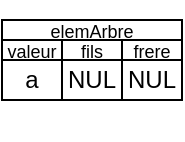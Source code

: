 <mxfile version="13.1.3" type="device" pages="2"><diagram id="HeRmqzddbos5Yui73Diu" name="Exemple elemArbre"><mxGraphModel dx="313" dy="287" grid="1" gridSize="10" guides="1" tooltips="1" connect="1" arrows="1" fold="1" page="1" pageScale="1" pageWidth="827" pageHeight="1169" math="0" shadow="0"><root><mxCell id="mjXLvaRcr-I3eXV1qhLe-0"/><mxCell id="mjXLvaRcr-I3eXV1qhLe-1" parent="mjXLvaRcr-I3eXV1qhLe-0"/><mxCell id="mjXLvaRcr-I3eXV1qhLe-16" value="" style="group" parent="mjXLvaRcr-I3eXV1qhLe-1" vertex="1" connectable="0"><mxGeometry x="240" y="160" width="90" height="70" as="geometry"/></mxCell><mxCell id="mjXLvaRcr-I3eXV1qhLe-2" value="&lt;font style=&quot;font-size: 9px&quot;&gt;elemArbre&lt;/font&gt;" style="rounded=0;whiteSpace=wrap;html=1;" parent="mjXLvaRcr-I3eXV1qhLe-16" vertex="1"><mxGeometry y="10" width="90" height="10" as="geometry"/></mxCell><mxCell id="mjXLvaRcr-I3eXV1qhLe-12" value="" style="group" parent="mjXLvaRcr-I3eXV1qhLe-16" vertex="1" connectable="0"><mxGeometry y="30" width="90" height="20" as="geometry"/></mxCell><mxCell id="mjXLvaRcr-I3eXV1qhLe-13" value="a" style="rounded=0;whiteSpace=wrap;html=1;" parent="mjXLvaRcr-I3eXV1qhLe-12" vertex="1"><mxGeometry width="30" height="20" as="geometry"/></mxCell><mxCell id="mjXLvaRcr-I3eXV1qhLe-14" value="NUL" style="rounded=0;whiteSpace=wrap;html=1;" parent="mjXLvaRcr-I3eXV1qhLe-12" vertex="1"><mxGeometry x="30" width="30" height="20" as="geometry"/></mxCell><mxCell id="mjXLvaRcr-I3eXV1qhLe-15" value="NUL" style="rounded=0;whiteSpace=wrap;html=1;" parent="mjXLvaRcr-I3eXV1qhLe-12" vertex="1"><mxGeometry x="60" width="30" height="20" as="geometry"/></mxCell><mxCell id="mjXLvaRcr-I3eXV1qhLe-3" value="&lt;font style=&quot;font-size: 9px&quot;&gt;valeur&lt;/font&gt;" style="rounded=0;whiteSpace=wrap;html=1;" parent="mjXLvaRcr-I3eXV1qhLe-16" vertex="1"><mxGeometry y="20" width="30" height="10" as="geometry"/></mxCell><mxCell id="mjXLvaRcr-I3eXV1qhLe-5" value="&lt;font style=&quot;font-size: 9px&quot;&gt;fils&lt;/font&gt;" style="rounded=0;whiteSpace=wrap;html=1;" parent="mjXLvaRcr-I3eXV1qhLe-16" vertex="1"><mxGeometry x="30" y="20" width="30" height="10" as="geometry"/></mxCell><mxCell id="CZzN-adtH1qYed_I6lQZ-7" value="&lt;font style=&quot;font-size: 9px&quot;&gt;frere&lt;/font&gt;" style="rounded=0;whiteSpace=wrap;html=1;" parent="mjXLvaRcr-I3eXV1qhLe-16" vertex="1"><mxGeometry x="60" y="20" width="30" height="10" as="geometry"/></mxCell></root></mxGraphModel></diagram><diagram id="lA_XQIXel-3cfIVZy8sZ" name="Page-1"><mxGraphModel dx="828" dy="626" grid="1" gridSize="10" guides="1" tooltips="1" connect="1" arrows="1" fold="1" page="1" pageScale="1" pageWidth="827" pageHeight="1169" math="0" shadow="0"><root><mxCell id="0"/><mxCell id="1" parent="0"/><mxCell id="8L7rijrooGQvHaGLVjvK-7" value="" style="group" vertex="1" connectable="0" parent="1"><mxGeometry x="160" y="80" width="90" height="30" as="geometry"/></mxCell><mxCell id="8L7rijrooGQvHaGLVjvK-4" value="a" style="rounded=0;whiteSpace=wrap;html=1;" vertex="1" parent="8L7rijrooGQvHaGLVjvK-7"><mxGeometry width="30" height="30" as="geometry"/></mxCell><mxCell id="8L7rijrooGQvHaGLVjvK-5" value="" style="rounded=0;whiteSpace=wrap;html=1;" vertex="1" parent="8L7rijrooGQvHaGLVjvK-7"><mxGeometry x="30" width="30" height="30" as="geometry"/></mxCell><mxCell id="8L7rijrooGQvHaGLVjvK-6" value="" style="rounded=0;whiteSpace=wrap;html=1;" vertex="1" parent="8L7rijrooGQvHaGLVjvK-7"><mxGeometry x="60" width="30" height="30" as="geometry"/></mxCell><mxCell id="8L7rijrooGQvHaGLVjvK-9" value="" style="group" vertex="1" connectable="0" parent="1"><mxGeometry x="155" y="130" width="100" height="30" as="geometry"/></mxCell><mxCell id="8L7rijrooGQvHaGLVjvK-10" value="b" style="rounded=0;whiteSpace=wrap;html=1;" vertex="1" parent="8L7rijrooGQvHaGLVjvK-9"><mxGeometry width="33.333" height="30" as="geometry"/></mxCell><mxCell id="8L7rijrooGQvHaGLVjvK-11" value="" style="rounded=0;whiteSpace=wrap;html=1;" vertex="1" parent="8L7rijrooGQvHaGLVjvK-9"><mxGeometry x="33.333" width="33.333" height="30" as="geometry"/></mxCell><mxCell id="8L7rijrooGQvHaGLVjvK-12" value="" style="rounded=0;whiteSpace=wrap;html=1;" vertex="1" parent="8L7rijrooGQvHaGLVjvK-9"><mxGeometry x="66.667" width="33.333" height="30" as="geometry"/></mxCell><mxCell id="8L7rijrooGQvHaGLVjvK-13" value="" style="group" vertex="1" connectable="0" parent="1"><mxGeometry x="155" y="180" width="100" height="30" as="geometry"/></mxCell><mxCell id="8L7rijrooGQvHaGLVjvK-14" value="c" style="rounded=0;whiteSpace=wrap;html=1;" vertex="1" parent="8L7rijrooGQvHaGLVjvK-13"><mxGeometry width="33.333" height="30" as="geometry"/></mxCell><mxCell id="8L7rijrooGQvHaGLVjvK-15" value="" style="rounded=0;whiteSpace=wrap;html=1;" vertex="1" parent="8L7rijrooGQvHaGLVjvK-13"><mxGeometry x="33.333" width="33.333" height="30" as="geometry"/></mxCell><mxCell id="8L7rijrooGQvHaGLVjvK-16" value="" style="rounded=0;whiteSpace=wrap;html=1;" vertex="1" parent="8L7rijrooGQvHaGLVjvK-13"><mxGeometry x="66.667" width="33.333" height="30" as="geometry"/></mxCell><mxCell id="8L7rijrooGQvHaGLVjvK-17" value="" style="group" vertex="1" connectable="0" parent="1"><mxGeometry x="520" y="80" width="100" height="30" as="geometry"/></mxCell><mxCell id="8L7rijrooGQvHaGLVjvK-18" value="h" style="rounded=0;whiteSpace=wrap;html=1;" vertex="1" parent="8L7rijrooGQvHaGLVjvK-17"><mxGeometry width="33.333" height="30" as="geometry"/></mxCell><mxCell id="8L7rijrooGQvHaGLVjvK-19" value="" style="rounded=0;whiteSpace=wrap;html=1;" vertex="1" parent="8L7rijrooGQvHaGLVjvK-17"><mxGeometry x="33.333" width="33.333" height="30" as="geometry"/></mxCell><mxCell id="8L7rijrooGQvHaGLVjvK-20" value="" style="rounded=0;whiteSpace=wrap;html=1;" vertex="1" parent="8L7rijrooGQvHaGLVjvK-17"><mxGeometry x="66.667" width="33.333" height="30" as="geometry"/></mxCell><mxCell id="8L7rijrooGQvHaGLVjvK-22" style="edgeStyle=orthogonalEdgeStyle;rounded=0;orthogonalLoop=1;jettySize=auto;html=1;exitX=0.5;exitY=1;exitDx=0;exitDy=0;entryX=0.5;entryY=0;entryDx=0;entryDy=0;" edge="1" parent="1" source="8L7rijrooGQvHaGLVjvK-5" target="8L7rijrooGQvHaGLVjvK-11"><mxGeometry relative="1" as="geometry"/></mxCell><mxCell id="8L7rijrooGQvHaGLVjvK-23" style="edgeStyle=orthogonalEdgeStyle;rounded=0;orthogonalLoop=1;jettySize=auto;html=1;exitX=0.5;exitY=1;exitDx=0;exitDy=0;entryX=0.5;entryY=0;entryDx=0;entryDy=0;" edge="1" parent="1" source="8L7rijrooGQvHaGLVjvK-11" target="8L7rijrooGQvHaGLVjvK-15"><mxGeometry relative="1" as="geometry"/></mxCell><mxCell id="8L7rijrooGQvHaGLVjvK-24" style="edgeStyle=orthogonalEdgeStyle;rounded=0;orthogonalLoop=1;jettySize=auto;html=1;exitX=1;exitY=0.5;exitDx=0;exitDy=0;entryX=0;entryY=0.5;entryDx=0;entryDy=0;" edge="1" parent="1" source="8L7rijrooGQvHaGLVjvK-6" target="8L7rijrooGQvHaGLVjvK-18"><mxGeometry relative="1" as="geometry"><mxPoint x="676" y="100" as="targetPoint"/></mxGeometry></mxCell><mxCell id="8L7rijrooGQvHaGLVjvK-25" value="" style="group" vertex="1" connectable="0" parent="1"><mxGeometry x="280" y="130" width="100" height="30" as="geometry"/></mxCell><mxCell id="8L7rijrooGQvHaGLVjvK-26" value="f" style="rounded=0;whiteSpace=wrap;html=1;" vertex="1" parent="8L7rijrooGQvHaGLVjvK-25"><mxGeometry width="33.333" height="30" as="geometry"/></mxCell><mxCell id="8L7rijrooGQvHaGLVjvK-27" value="" style="rounded=0;whiteSpace=wrap;html=1;" vertex="1" parent="8L7rijrooGQvHaGLVjvK-25"><mxGeometry x="33.333" width="33.333" height="30" as="geometry"/></mxCell><mxCell id="8L7rijrooGQvHaGLVjvK-28" value="" style="rounded=0;whiteSpace=wrap;html=1;" vertex="1" parent="8L7rijrooGQvHaGLVjvK-25"><mxGeometry x="66.667" width="33.333" height="30" as="geometry"/></mxCell><mxCell id="8L7rijrooGQvHaGLVjvK-30" value="" style="group" vertex="1" connectable="0" parent="1"><mxGeometry x="400" y="130" width="100" height="30" as="geometry"/></mxCell><mxCell id="8L7rijrooGQvHaGLVjvK-31" value="g" style="rounded=0;whiteSpace=wrap;html=1;" vertex="1" parent="8L7rijrooGQvHaGLVjvK-30"><mxGeometry width="33.333" height="30" as="geometry"/></mxCell><mxCell id="8L7rijrooGQvHaGLVjvK-32" value="" style="rounded=0;whiteSpace=wrap;html=1;" vertex="1" parent="8L7rijrooGQvHaGLVjvK-30"><mxGeometry x="33.333" width="33.333" height="30" as="geometry"/></mxCell><mxCell id="8L7rijrooGQvHaGLVjvK-33" value="" style="rounded=0;whiteSpace=wrap;html=1;" vertex="1" parent="8L7rijrooGQvHaGLVjvK-30"><mxGeometry x="66.667" width="33.333" height="30" as="geometry"/></mxCell><mxCell id="8L7rijrooGQvHaGLVjvK-34" style="edgeStyle=orthogonalEdgeStyle;rounded=0;orthogonalLoop=1;jettySize=auto;html=1;exitX=1;exitY=0.5;exitDx=0;exitDy=0;" edge="1" parent="1" source="8L7rijrooGQvHaGLVjvK-28"><mxGeometry relative="1" as="geometry"><mxPoint x="400" y="145" as="targetPoint"/></mxGeometry></mxCell><mxCell id="8L7rijrooGQvHaGLVjvK-35" value="" style="group" vertex="1" connectable="0" parent="1"><mxGeometry x="280" y="180" width="100" height="30" as="geometry"/></mxCell><mxCell id="8L7rijrooGQvHaGLVjvK-36" value="d" style="rounded=0;whiteSpace=wrap;html=1;" vertex="1" parent="8L7rijrooGQvHaGLVjvK-35"><mxGeometry width="33.333" height="30" as="geometry"/></mxCell><mxCell id="8L7rijrooGQvHaGLVjvK-37" value="" style="rounded=0;whiteSpace=wrap;html=1;" vertex="1" parent="8L7rijrooGQvHaGLVjvK-35"><mxGeometry x="33.333" width="33.333" height="30" as="geometry"/></mxCell><mxCell id="8L7rijrooGQvHaGLVjvK-38" value="" style="rounded=0;whiteSpace=wrap;html=1;" vertex="1" parent="8L7rijrooGQvHaGLVjvK-35"><mxGeometry x="66.667" width="33.333" height="30" as="geometry"/></mxCell><mxCell id="8L7rijrooGQvHaGLVjvK-40" value="" style="group" vertex="1" connectable="0" parent="1"><mxGeometry x="280" y="230" width="100" height="30" as="geometry"/></mxCell><mxCell id="8L7rijrooGQvHaGLVjvK-41" value="e" style="rounded=0;whiteSpace=wrap;html=1;" vertex="1" parent="8L7rijrooGQvHaGLVjvK-40"><mxGeometry width="33.333" height="30" as="geometry"/></mxCell><mxCell id="8L7rijrooGQvHaGLVjvK-42" value="" style="rounded=0;whiteSpace=wrap;html=1;" vertex="1" parent="8L7rijrooGQvHaGLVjvK-40"><mxGeometry x="33.333" width="33.333" height="30" as="geometry"/></mxCell><mxCell id="8L7rijrooGQvHaGLVjvK-43" value="" style="rounded=0;whiteSpace=wrap;html=1;" vertex="1" parent="8L7rijrooGQvHaGLVjvK-40"><mxGeometry x="66.667" width="33.333" height="30" as="geometry"/></mxCell><mxCell id="8L7rijrooGQvHaGLVjvK-45" value="" style="group" vertex="1" connectable="0" parent="1"><mxGeometry x="520" y="130" width="100" height="30" as="geometry"/></mxCell><mxCell id="8L7rijrooGQvHaGLVjvK-46" value="i" style="rounded=0;whiteSpace=wrap;html=1;" vertex="1" parent="8L7rijrooGQvHaGLVjvK-45"><mxGeometry width="33.333" height="30" as="geometry"/></mxCell><mxCell id="8L7rijrooGQvHaGLVjvK-47" value="" style="rounded=0;whiteSpace=wrap;html=1;" vertex="1" parent="8L7rijrooGQvHaGLVjvK-45"><mxGeometry x="33.333" width="33.333" height="30" as="geometry"/></mxCell><mxCell id="8L7rijrooGQvHaGLVjvK-48" value="" style="rounded=0;whiteSpace=wrap;html=1;" vertex="1" parent="8L7rijrooGQvHaGLVjvK-45"><mxGeometry x="66.667" width="33.333" height="30" as="geometry"/></mxCell><mxCell id="8L7rijrooGQvHaGLVjvK-52" style="edgeStyle=orthogonalEdgeStyle;rounded=0;orthogonalLoop=1;jettySize=auto;html=1;exitX=0.5;exitY=1;exitDx=0;exitDy=0;entryX=0.5;entryY=0;entryDx=0;entryDy=0;" edge="1" parent="1" source="8L7rijrooGQvHaGLVjvK-19" target="8L7rijrooGQvHaGLVjvK-47"><mxGeometry relative="1" as="geometry"/></mxCell><mxCell id="8L7rijrooGQvHaGLVjvK-69" style="edgeStyle=orthogonalEdgeStyle;rounded=0;orthogonalLoop=1;jettySize=auto;html=1;exitX=1;exitY=0.5;exitDx=0;exitDy=0;entryX=0;entryY=0.5;entryDx=0;entryDy=0;" edge="1" parent="1" source="8L7rijrooGQvHaGLVjvK-12" target="8L7rijrooGQvHaGLVjvK-26"><mxGeometry relative="1" as="geometry"/></mxCell><mxCell id="8L7rijrooGQvHaGLVjvK-72" style="edgeStyle=orthogonalEdgeStyle;rounded=0;orthogonalLoop=1;jettySize=auto;html=1;exitX=0.5;exitY=1;exitDx=0;exitDy=0;entryX=0.5;entryY=0;entryDx=0;entryDy=0;" edge="1" parent="1" source="8L7rijrooGQvHaGLVjvK-37" target="8L7rijrooGQvHaGLVjvK-42"><mxGeometry relative="1" as="geometry"/></mxCell><mxCell id="8L7rijrooGQvHaGLVjvK-73" style="edgeStyle=orthogonalEdgeStyle;rounded=0;orthogonalLoop=1;jettySize=auto;html=1;exitX=1;exitY=0.5;exitDx=0;exitDy=0;entryX=0;entryY=0.5;entryDx=0;entryDy=0;" edge="1" parent="1" source="8L7rijrooGQvHaGLVjvK-16" target="8L7rijrooGQvHaGLVjvK-36"><mxGeometry relative="1" as="geometry"/></mxCell></root></mxGraphModel></diagram></mxfile>
